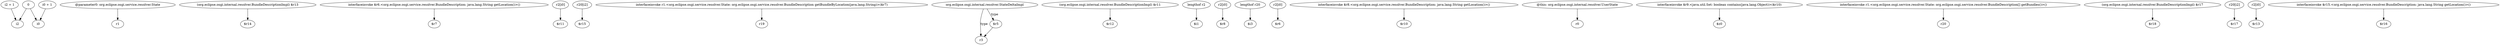 digraph g {
0[label="i2 + 1"]
1[label="i2"]
0->1[label=""]
2[label="@parameter0: org.eclipse.osgi.service.resolver.State"]
3[label="r1"]
2->3[label=""]
4[label="(org.eclipse.osgi.internal.resolver.BundleDescriptionImpl) $r13"]
5[label="$r14"]
4->5[label=""]
6[label="interfaceinvoke $r6.<org.eclipse.osgi.service.resolver.BundleDescription: java.lang.String getLocation()>()"]
7[label="$r7"]
6->7[label=""]
8[label="r2[i0]"]
9[label="$r11"]
8->9[label=""]
10[label="r20[i2]"]
11[label="$r15"]
10->11[label=""]
12[label="interfaceinvoke r1.<org.eclipse.osgi.service.resolver.State: org.eclipse.osgi.service.resolver.BundleDescription getBundleByLocation(java.lang.String)>($r7)"]
13[label="r19"]
12->13[label=""]
14[label="org.eclipse.osgi.internal.resolver.StateDeltaImpl"]
15[label="r3"]
14->15[label="type"]
16[label="$r5"]
14->16[label="type"]
17[label="(org.eclipse.osgi.internal.resolver.BundleDescriptionImpl) $r11"]
18[label="$r12"]
17->18[label=""]
19[label="lengthof r2"]
20[label="$i1"]
19->20[label=""]
21[label="0"]
21->1[label=""]
22[label="r2[i0]"]
23[label="$r8"]
22->23[label=""]
24[label="lengthof r20"]
25[label="$i3"]
24->25[label=""]
26[label="r2[i0]"]
27[label="$r6"]
26->27[label=""]
28[label="interfaceinvoke $r8.<org.eclipse.osgi.service.resolver.BundleDescription: java.lang.String getLocation()>()"]
29[label="$r10"]
28->29[label=""]
30[label="i0"]
21->30[label=""]
31[label="@this: org.eclipse.osgi.internal.resolver.UserState"]
32[label="r0"]
31->32[label=""]
33[label="interfaceinvoke $r9.<java.util.Set: boolean contains(java.lang.Object)>($r10)"]
34[label="$z0"]
33->34[label=""]
35[label="interfaceinvoke r1.<org.eclipse.osgi.service.resolver.State: org.eclipse.osgi.service.resolver.BundleDescription[] getBundles()>()"]
36[label="r20"]
35->36[label=""]
37[label="(org.eclipse.osgi.internal.resolver.BundleDescriptionImpl) $r17"]
38[label="$r18"]
37->38[label=""]
39[label="r20[i2]"]
40[label="$r17"]
39->40[label=""]
16->15[label=""]
41[label="r2[i0]"]
42[label="$r13"]
41->42[label=""]
43[label="interfaceinvoke $r15.<org.eclipse.osgi.service.resolver.BundleDescription: java.lang.String getLocation()>()"]
44[label="$r16"]
43->44[label=""]
45[label="i0 + 1"]
45->30[label=""]
}